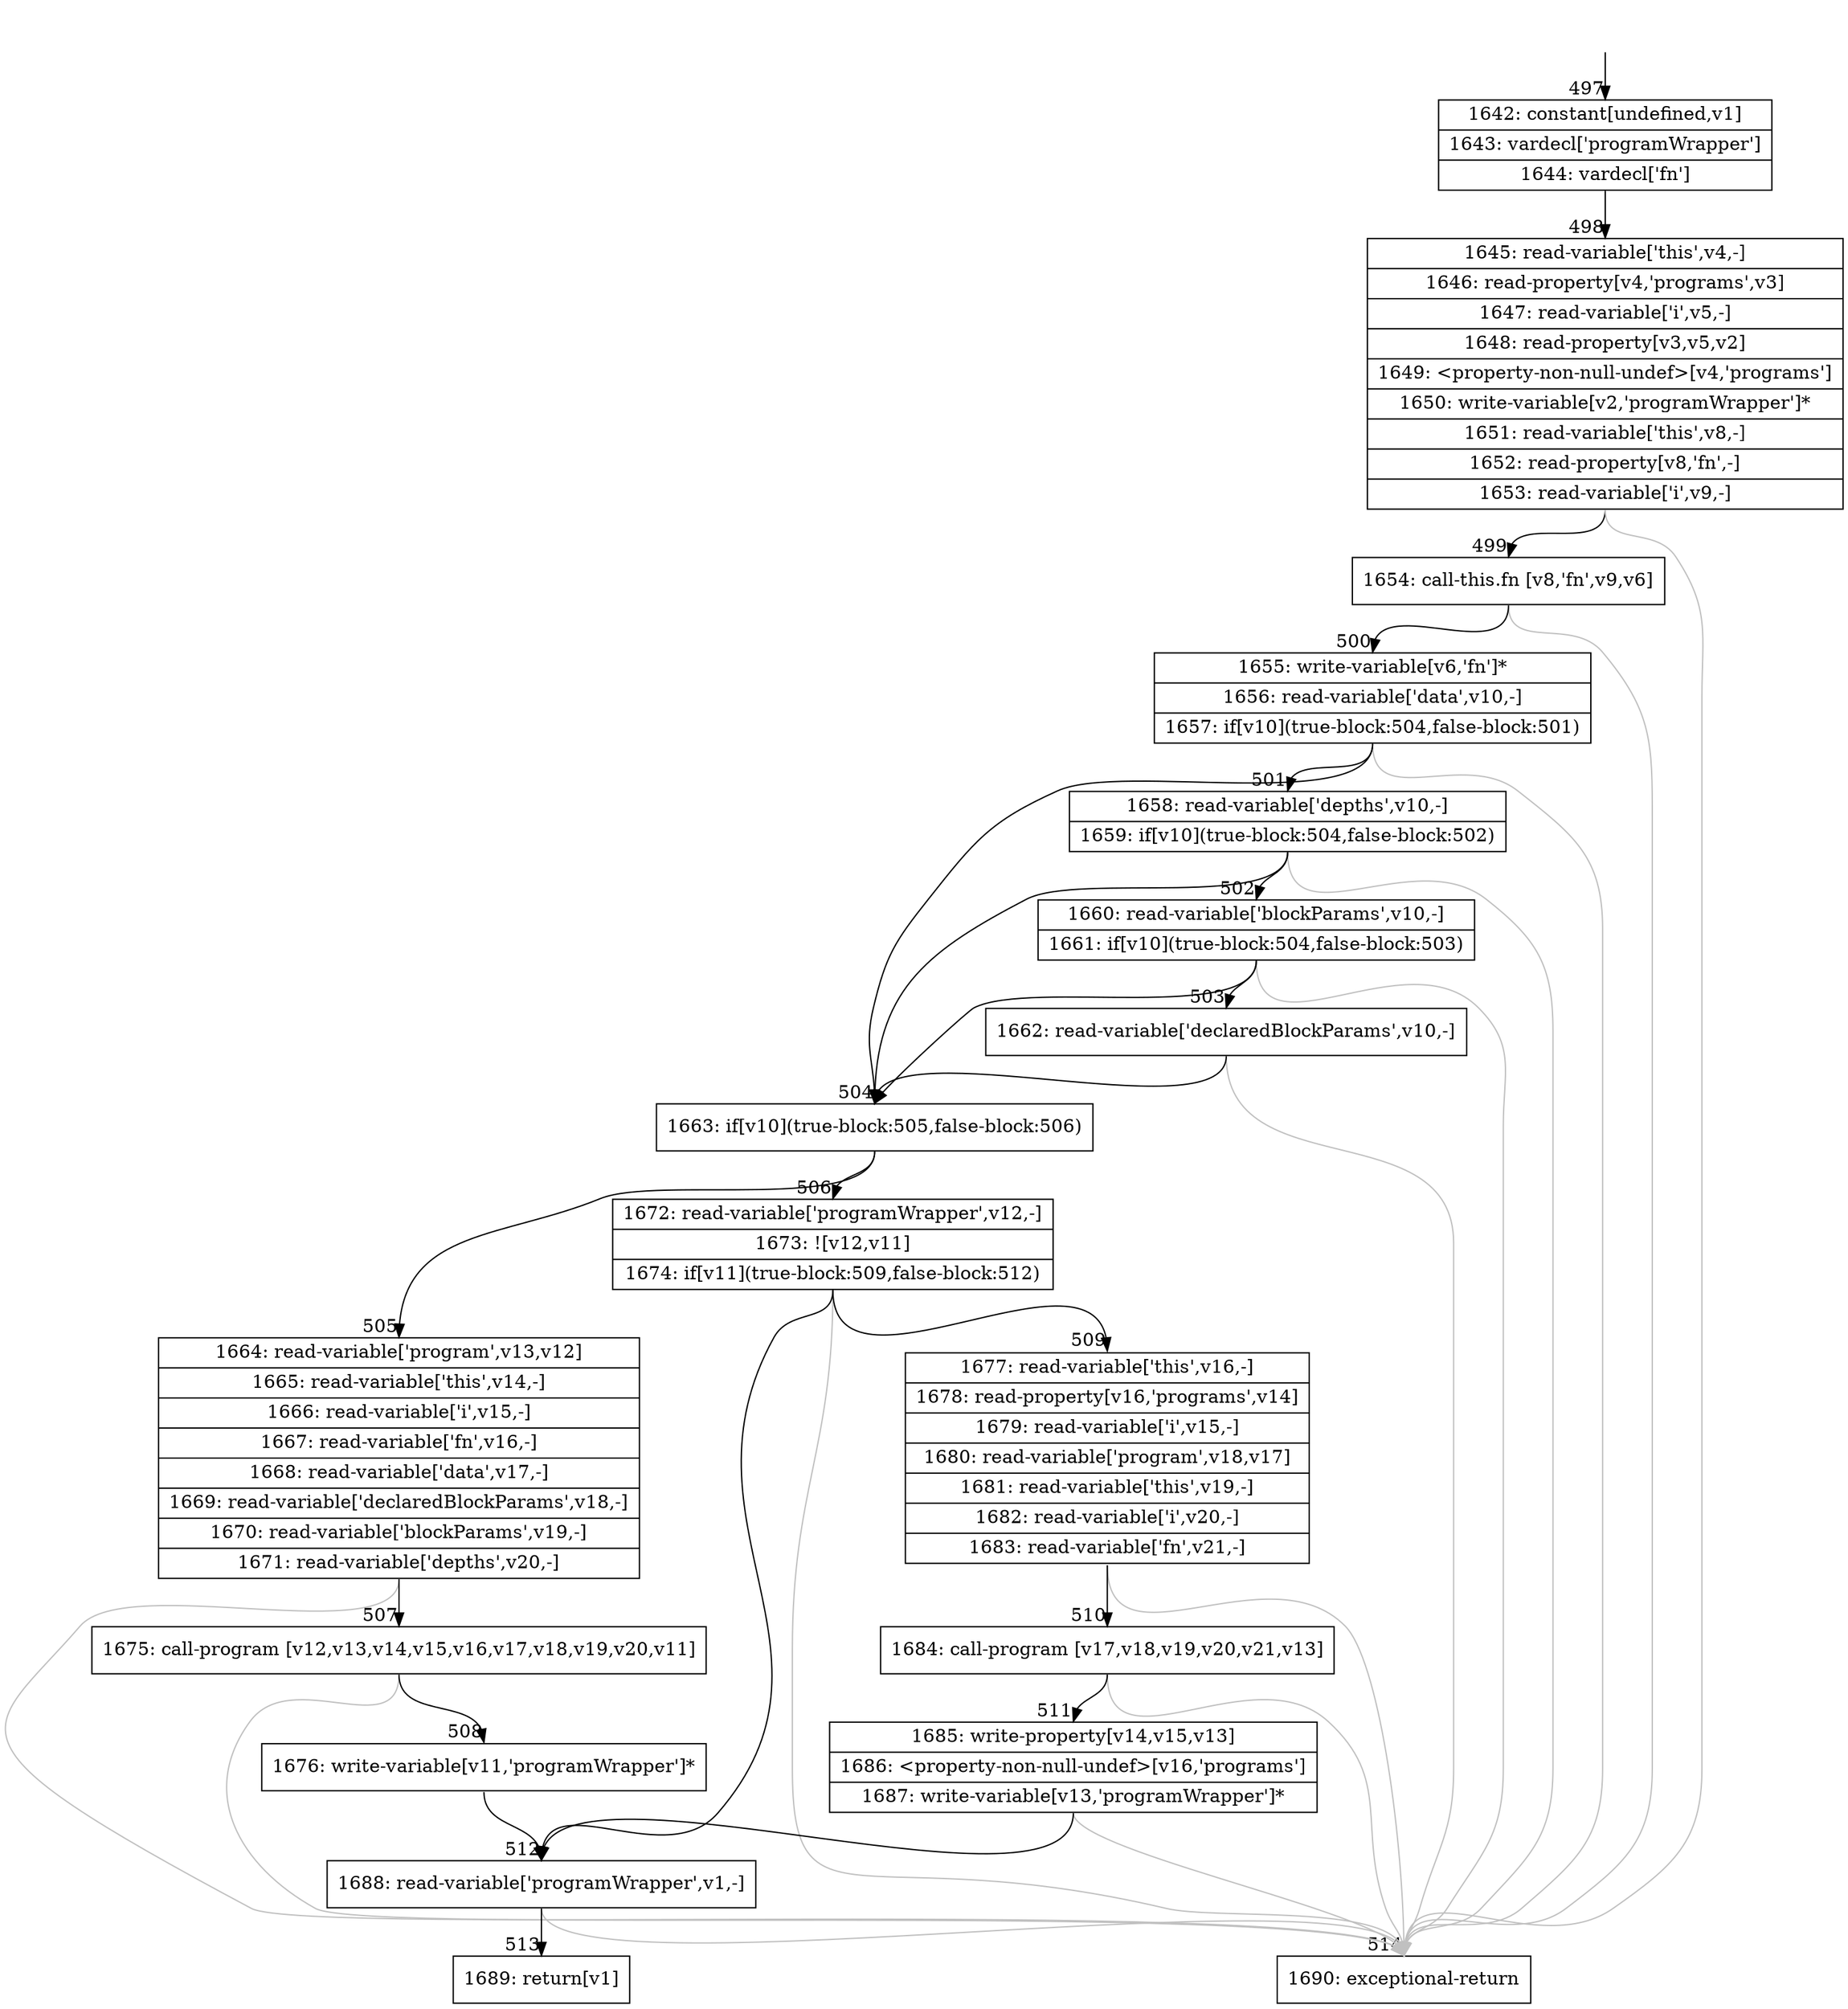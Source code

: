 digraph {
rankdir="TD"
BB_entry45[shape=none,label=""];
BB_entry45 -> BB497 [tailport=s, headport=n, headlabel="    497"]
BB497 [shape=record label="{1642: constant[undefined,v1]|1643: vardecl['programWrapper']|1644: vardecl['fn']}" ] 
BB497 -> BB498 [tailport=s, headport=n, headlabel="      498"]
BB498 [shape=record label="{1645: read-variable['this',v4,-]|1646: read-property[v4,'programs',v3]|1647: read-variable['i',v5,-]|1648: read-property[v3,v5,v2]|1649: \<property-non-null-undef\>[v4,'programs']|1650: write-variable[v2,'programWrapper']*|1651: read-variable['this',v8,-]|1652: read-property[v8,'fn',-]|1653: read-variable['i',v9,-]}" ] 
BB498 -> BB499 [tailport=s, headport=n, headlabel="      499"]
BB498 -> BB514 [tailport=s, headport=n, color=gray, headlabel="      514"]
BB499 [shape=record label="{1654: call-this.fn [v8,'fn',v9,v6]}" ] 
BB499 -> BB500 [tailport=s, headport=n, headlabel="      500"]
BB499 -> BB514 [tailport=s, headport=n, color=gray]
BB500 [shape=record label="{1655: write-variable[v6,'fn']*|1656: read-variable['data',v10,-]|1657: if[v10](true-block:504,false-block:501)}" ] 
BB500 -> BB504 [tailport=s, headport=n, headlabel="      504"]
BB500 -> BB501 [tailport=s, headport=n, headlabel="      501"]
BB500 -> BB514 [tailport=s, headport=n, color=gray]
BB501 [shape=record label="{1658: read-variable['depths',v10,-]|1659: if[v10](true-block:504,false-block:502)}" ] 
BB501 -> BB504 [tailport=s, headport=n]
BB501 -> BB502 [tailport=s, headport=n, headlabel="      502"]
BB501 -> BB514 [tailport=s, headport=n, color=gray]
BB502 [shape=record label="{1660: read-variable['blockParams',v10,-]|1661: if[v10](true-block:504,false-block:503)}" ] 
BB502 -> BB504 [tailport=s, headport=n]
BB502 -> BB503 [tailport=s, headport=n, headlabel="      503"]
BB502 -> BB514 [tailport=s, headport=n, color=gray]
BB503 [shape=record label="{1662: read-variable['declaredBlockParams',v10,-]}" ] 
BB503 -> BB504 [tailport=s, headport=n]
BB503 -> BB514 [tailport=s, headport=n, color=gray]
BB504 [shape=record label="{1663: if[v10](true-block:505,false-block:506)}" ] 
BB504 -> BB505 [tailport=s, headport=n, headlabel="      505"]
BB504 -> BB506 [tailport=s, headport=n, headlabel="      506"]
BB505 [shape=record label="{1664: read-variable['program',v13,v12]|1665: read-variable['this',v14,-]|1666: read-variable['i',v15,-]|1667: read-variable['fn',v16,-]|1668: read-variable['data',v17,-]|1669: read-variable['declaredBlockParams',v18,-]|1670: read-variable['blockParams',v19,-]|1671: read-variable['depths',v20,-]}" ] 
BB505 -> BB507 [tailport=s, headport=n, headlabel="      507"]
BB505 -> BB514 [tailport=s, headport=n, color=gray]
BB506 [shape=record label="{1672: read-variable['programWrapper',v12,-]|1673: ![v12,v11]|1674: if[v11](true-block:509,false-block:512)}" ] 
BB506 -> BB509 [tailport=s, headport=n, headlabel="      509"]
BB506 -> BB512 [tailport=s, headport=n, headlabel="      512"]
BB506 -> BB514 [tailport=s, headport=n, color=gray]
BB507 [shape=record label="{1675: call-program [v12,v13,v14,v15,v16,v17,v18,v19,v20,v11]}" ] 
BB507 -> BB508 [tailport=s, headport=n, headlabel="      508"]
BB507 -> BB514 [tailport=s, headport=n, color=gray]
BB508 [shape=record label="{1676: write-variable[v11,'programWrapper']*}" ] 
BB508 -> BB512 [tailport=s, headport=n]
BB509 [shape=record label="{1677: read-variable['this',v16,-]|1678: read-property[v16,'programs',v14]|1679: read-variable['i',v15,-]|1680: read-variable['program',v18,v17]|1681: read-variable['this',v19,-]|1682: read-variable['i',v20,-]|1683: read-variable['fn',v21,-]}" ] 
BB509 -> BB510 [tailport=s, headport=n, headlabel="      510"]
BB509 -> BB514 [tailport=s, headport=n, color=gray]
BB510 [shape=record label="{1684: call-program [v17,v18,v19,v20,v21,v13]}" ] 
BB510 -> BB511 [tailport=s, headport=n, headlabel="      511"]
BB510 -> BB514 [tailport=s, headport=n, color=gray]
BB511 [shape=record label="{1685: write-property[v14,v15,v13]|1686: \<property-non-null-undef\>[v16,'programs']|1687: write-variable[v13,'programWrapper']*}" ] 
BB511 -> BB512 [tailport=s, headport=n]
BB511 -> BB514 [tailport=s, headport=n, color=gray]
BB512 [shape=record label="{1688: read-variable['programWrapper',v1,-]}" ] 
BB512 -> BB513 [tailport=s, headport=n, headlabel="      513"]
BB512 -> BB514 [tailport=s, headport=n, color=gray]
BB513 [shape=record label="{1689: return[v1]}" ] 
BB514 [shape=record label="{1690: exceptional-return}" ] 
//#$~ 556
}
